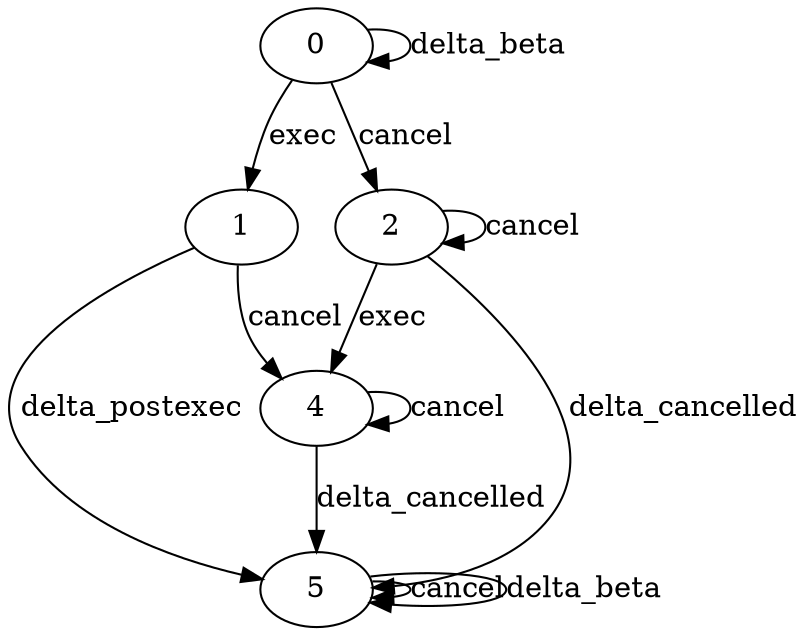 digraph {
  0 -> 1[label=exec];
  0 -> 2[label=cancel];
  0 -> 0[label=delta_beta];
  1 -> 4[label=cancel];
  1 -> 5[label=delta_postexec];
  2 -> 4[label=exec];
  2 -> 2[label=cancel];
  2 -> 5[label=delta_cancelled];
  4 -> 4[label=cancel];
  4 -> 5[label=delta_cancelled];
  5 -> 5[label=cancel];
  5 -> 5[label=delta_beta];
}

